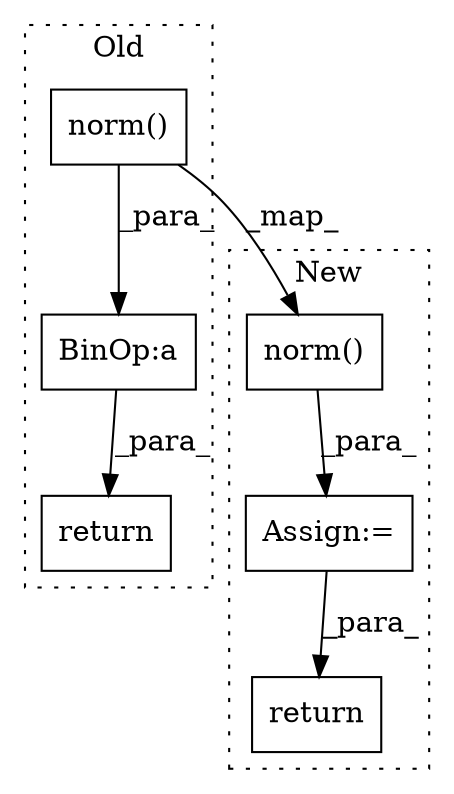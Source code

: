 digraph G {
subgraph cluster0 {
1 [label="norm()" a="75" s="5967" l="18" shape="box"];
4 [label="return" a="93" s="6174" l="7" shape="box"];
6 [label="BinOp:a" a="82" s="5964" l="3" shape="box"];
label = "Old";
style="dotted";
}
subgraph cluster1 {
2 [label="norm()" a="75" s="8408" l="38" shape="box"];
3 [label="Assign:=" a="68" s="8465" l="3" shape="box"];
5 [label="return" a="93" s="8725" l="7" shape="box"];
label = "New";
style="dotted";
}
1 -> 2 [label="_map_"];
1 -> 6 [label="_para_"];
2 -> 3 [label="_para_"];
3 -> 5 [label="_para_"];
6 -> 4 [label="_para_"];
}